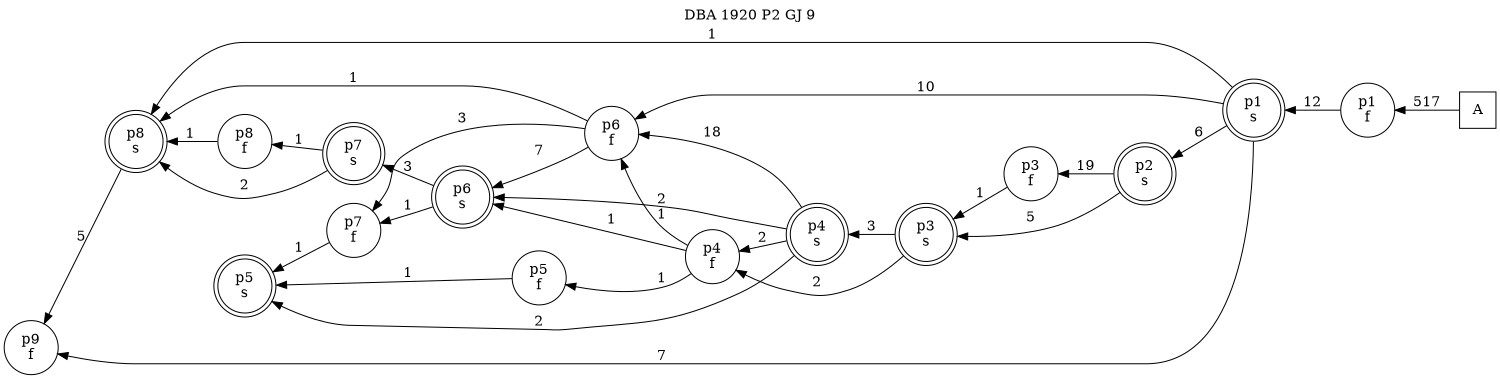 digraph DBA_1920_P2_GJ_9_GOOD {
labelloc="tl"
label= " DBA 1920 P2 GJ 9 "
rankdir="RL";
graph [ size=" 10 , 10 !"]

"A" [shape="square" label="A"]
"p1_f" [shape="circle" label="p1
f"]
"p1_s" [shape="doublecircle" label="p1
s"]
"p2_s" [shape="doublecircle" label="p2
s"]
"p3_f" [shape="circle" label="p3
f"]
"p3_s" [shape="doublecircle" label="p3
s"]
"p4_s" [shape="doublecircle" label="p4
s"]
"p5_s" [shape="doublecircle" label="p5
s"]
"p6_f" [shape="circle" label="p6
f"]
"p6_s" [shape="doublecircle" label="p6
s"]
"p7_f" [shape="circle" label="p7
f"]
"p4_f" [shape="circle" label="p4
f"]
"p5_f" [shape="circle" label="p5
f"]
"p7_s" [shape="doublecircle" label="p7
s"]
"p8_s" [shape="doublecircle" label="p8
s"]
"p9_f" [shape="circle" label="p9
f"]
"p8_f" [shape="circle" label="p8
f"]
"A" -> "p1_f" [ label=517]
"p1_f" -> "p1_s" [ label=12]
"p1_s" -> "p2_s" [ label=6]
"p1_s" -> "p6_f" [ label=10]
"p1_s" -> "p8_s" [ label=1]
"p1_s" -> "p9_f" [ label=7]
"p2_s" -> "p3_f" [ label=19]
"p2_s" -> "p3_s" [ label=5]
"p3_f" -> "p3_s" [ label=1]
"p3_s" -> "p4_s" [ label=3]
"p3_s" -> "p4_f" [ label=2]
"p4_s" -> "p5_s" [ label=2]
"p4_s" -> "p6_f" [ label=18]
"p4_s" -> "p6_s" [ label=2]
"p4_s" -> "p4_f" [ label=2]
"p6_f" -> "p6_s" [ label=7]
"p6_f" -> "p7_f" [ label=3]
"p6_f" -> "p8_s" [ label=1]
"p6_s" -> "p7_f" [ label=1]
"p6_s" -> "p7_s" [ label=3]
"p7_f" -> "p5_s" [ label=1]
"p4_f" -> "p6_f" [ label=1]
"p4_f" -> "p6_s" [ label=1]
"p4_f" -> "p5_f" [ label=1]
"p5_f" -> "p5_s" [ label=1]
"p7_s" -> "p8_s" [ label=2]
"p7_s" -> "p8_f" [ label=1]
"p8_s" -> "p9_f" [ label=5]
"p8_f" -> "p8_s" [ label=1]
}
